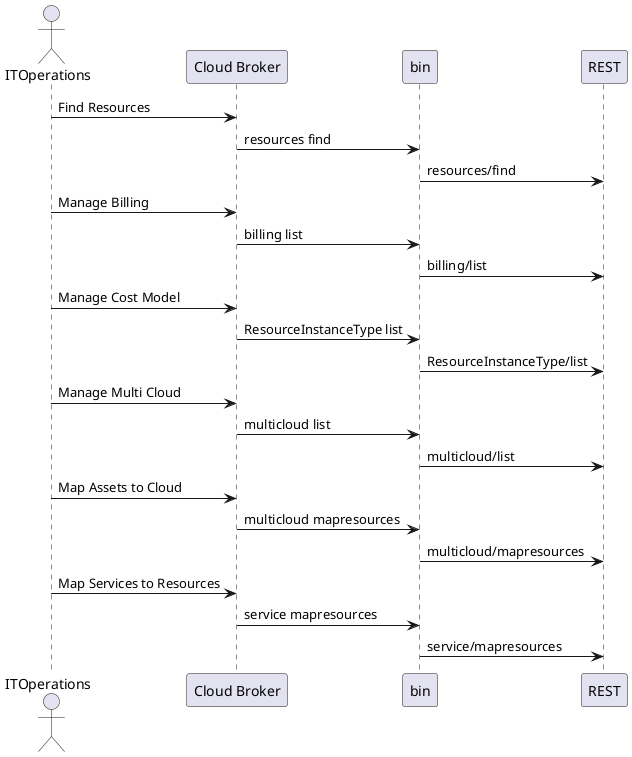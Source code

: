 @startuml


actor "ITOperations" as itops




itops -> "Cloud Broker": Find Resources
"Cloud Broker" -> bin: resources find
bin -> REST: resources/find

itops -> "Cloud Broker": Manage Billing
"Cloud Broker" -> bin: billing list
bin -> REST: billing/list

itops -> "Cloud Broker": Manage Cost Model
"Cloud Broker" -> bin: ResourceInstanceType list
bin -> REST: ResourceInstanceType/list

itops -> "Cloud Broker": Manage Multi Cloud
"Cloud Broker" -> bin: multicloud list
bin -> REST: multicloud/list

itops -> "Cloud Broker": Map Assets to Cloud
"Cloud Broker" -> bin: multicloud mapresources
bin -> REST: multicloud/mapresources

itops -> "Cloud Broker": Map Services to Resources
"Cloud Broker" -> bin: service mapresources
bin -> REST: service/mapresources



@enduml

